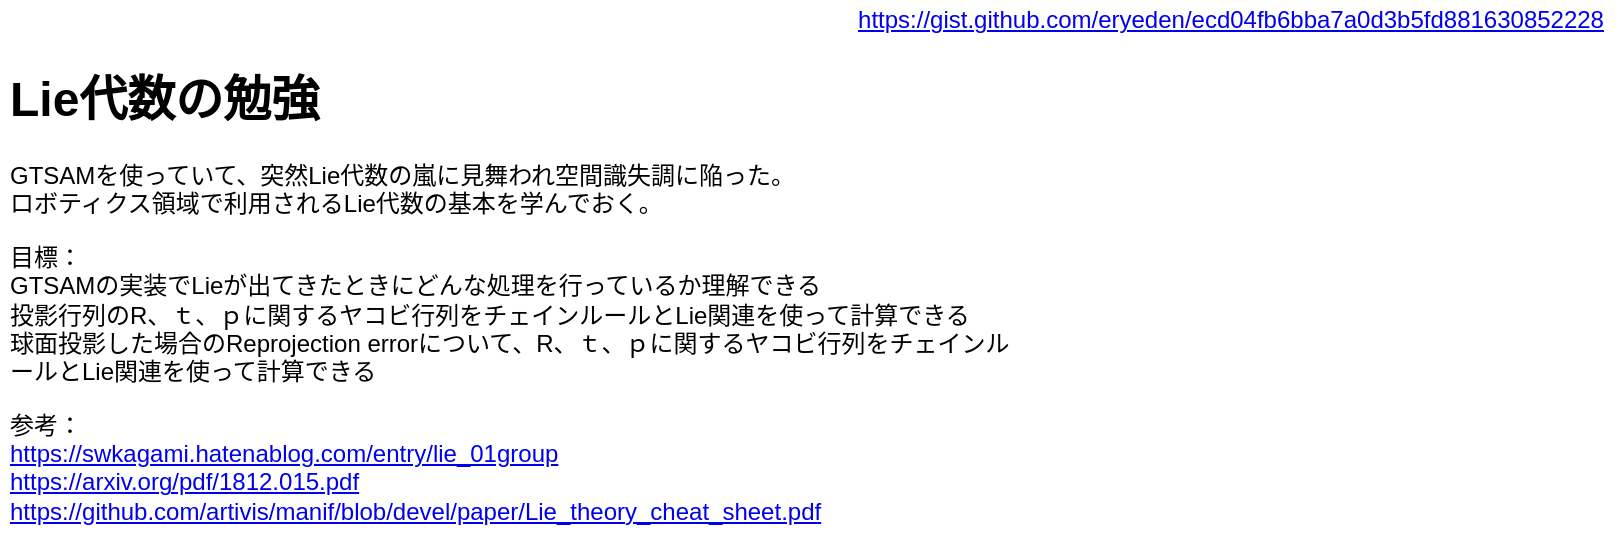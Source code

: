 <mxfile version="13.1.3" type="github">
  <diagram id="0TtTwTlx6nBoanwULIQN" name="Page-1">
    <mxGraphModel dx="1359" dy="894" grid="1" gridSize="10" guides="1" tooltips="1" connect="1" arrows="1" fold="1" page="1" pageScale="1" pageWidth="827" pageHeight="1169" math="0" shadow="0">
      <root>
        <mxCell id="0" />
        <mxCell id="1" parent="0" />
        <mxCell id="HKZpydoac81tIJ-0xGwn-1" value="&lt;h1&gt;Lie代数の勉強&lt;/h1&gt;&lt;p&gt;GTSAMを使っていて、突然Lie代数の嵐に見舞われ空間識失調に陥った。&lt;br&gt;ロボティクス領域で利用されるLie代数の基本を学んでおく。&lt;/p&gt;&lt;p&gt;目標：&lt;br&gt;GTSAMの実装でLieが出てきたときにどんな処理を行っているか理解できる&lt;br&gt;投影行列のR、ｔ、ｐに関するヤコビ行列をチェインルールとLie関連を使って計算できる&lt;br&gt;球面投影した場合のReprojection errorについて、R、ｔ、ｐに関するヤコビ行列をチェインルールとLie関連を使って計算できる&lt;/p&gt;&lt;p&gt;参考：&lt;br&gt;&lt;a href=&quot;https://swkagami.hatenablog.com/entry/lie_01group&quot;&gt;https://swkagami.hatenablog.com/entry/lie_01group&lt;/a&gt;&lt;br&gt;&lt;a href=&quot;https://arxiv.org/pdf/1812.015.pdf&quot;&gt;https://arxiv.org/pdf/1812.015.pdf&lt;/a&gt;&lt;br&gt;&lt;a href=&quot;https://github.com/artivis/manif/blob/devel/paper/Lie_theory_cheat_sheet.pdf&quot;&gt;https://github.com/artivis/manif/blob/devel/paper/Lie_theory_cheat_sheet.pdf&lt;/a&gt;&lt;br&gt;&lt;br&gt;&lt;/p&gt;" style="text;html=1;strokeColor=none;fillColor=none;spacing=5;spacingTop=-20;whiteSpace=wrap;overflow=hidden;rounded=0;" vertex="1" parent="1">
          <mxGeometry x="10" y="40" width="510" height="240" as="geometry" />
        </mxCell>
        <mxCell id="HKZpydoac81tIJ-0xGwn-2" value="&lt;a href=&quot;https://gist.github.com/eryeden/ecd04fb6bba7a0d3b5fd881630852228&quot;&gt;https://gist.github.com/eryeden/ecd04fb6bba7a0d3b5fd881630852228&lt;/a&gt;" style="text;html=1;align=center;verticalAlign=middle;resizable=0;points=[];autosize=1;" vertex="1" parent="1">
          <mxGeometry x="430" y="10" width="390" height="20" as="geometry" />
        </mxCell>
      </root>
    </mxGraphModel>
  </diagram>
</mxfile>
